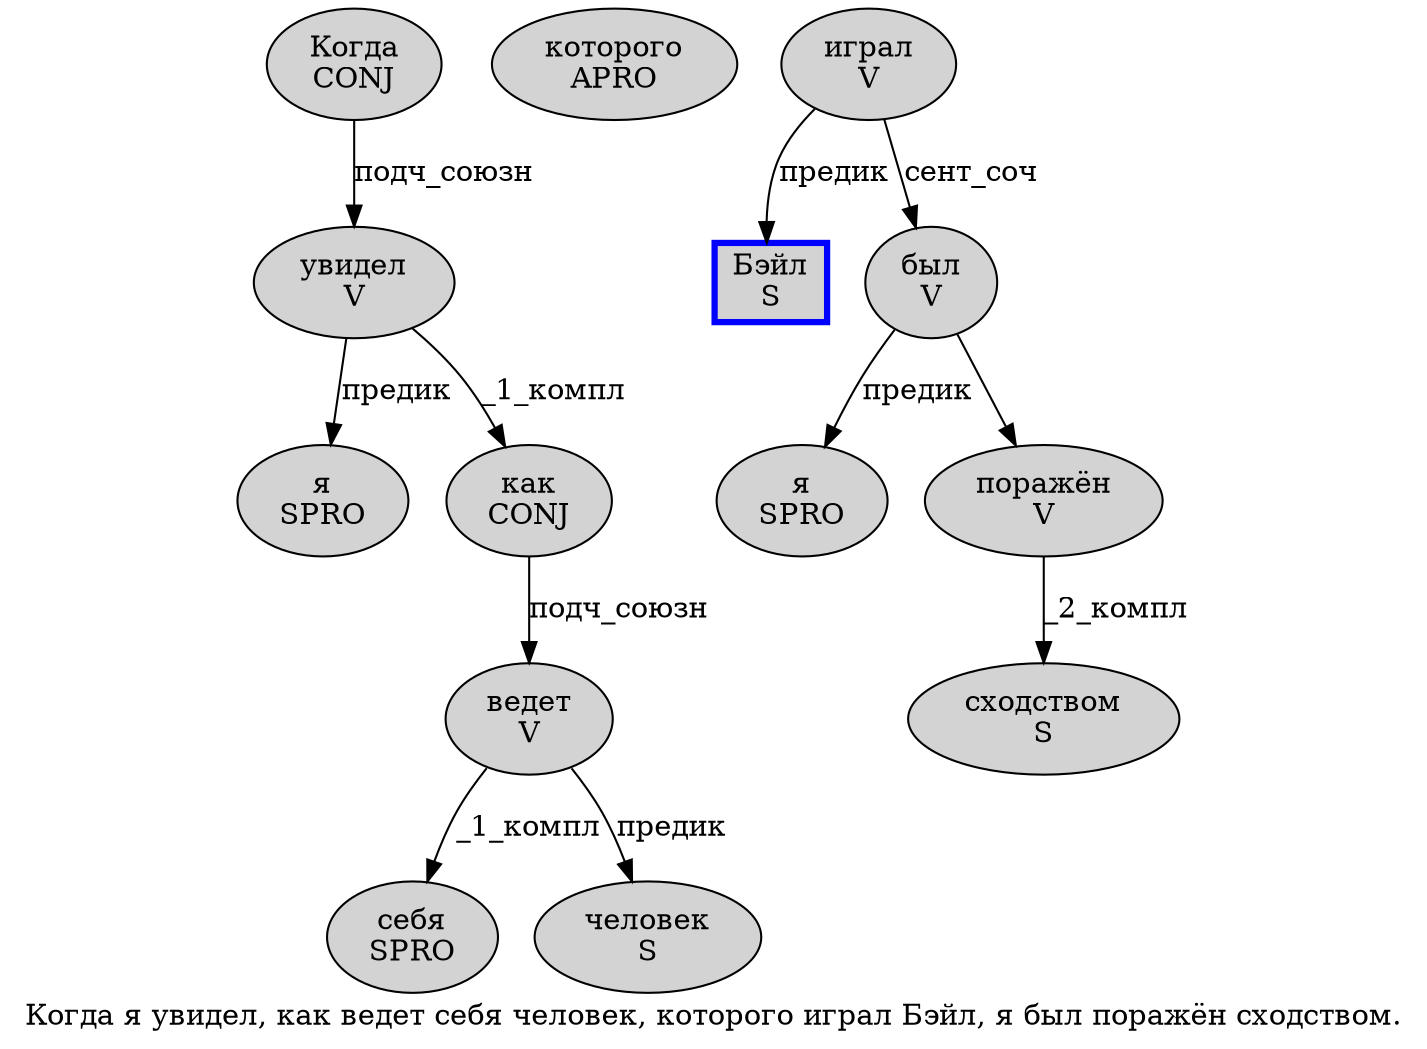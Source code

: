 digraph SENTENCE_3479 {
	graph [label="Когда я увидел, как ведет себя человек, которого играл Бэйл, я был поражён сходством."]
	node [style=filled]
		0 [label="Когда
CONJ" color="" fillcolor=lightgray penwidth=1 shape=ellipse]
		1 [label="я
SPRO" color="" fillcolor=lightgray penwidth=1 shape=ellipse]
		2 [label="увидел
V" color="" fillcolor=lightgray penwidth=1 shape=ellipse]
		4 [label="как
CONJ" color="" fillcolor=lightgray penwidth=1 shape=ellipse]
		5 [label="ведет
V" color="" fillcolor=lightgray penwidth=1 shape=ellipse]
		6 [label="себя
SPRO" color="" fillcolor=lightgray penwidth=1 shape=ellipse]
		7 [label="человек
S" color="" fillcolor=lightgray penwidth=1 shape=ellipse]
		9 [label="которого
APRO" color="" fillcolor=lightgray penwidth=1 shape=ellipse]
		10 [label="играл
V" color="" fillcolor=lightgray penwidth=1 shape=ellipse]
		11 [label="Бэйл
S" color=blue fillcolor=lightgray penwidth=3 shape=box]
		13 [label="я
SPRO" color="" fillcolor=lightgray penwidth=1 shape=ellipse]
		14 [label="был
V" color="" fillcolor=lightgray penwidth=1 shape=ellipse]
		15 [label="поражён
V" color="" fillcolor=lightgray penwidth=1 shape=ellipse]
		16 [label="сходством
S" color="" fillcolor=lightgray penwidth=1 shape=ellipse]
			4 -> 5 [label="подч_союзн"]
			0 -> 2 [label="подч_союзн"]
			10 -> 11 [label="предик"]
			10 -> 14 [label="сент_соч"]
			14 -> 13 [label="предик"]
			14 -> 15
			5 -> 6 [label="_1_компл"]
			5 -> 7 [label="предик"]
			2 -> 1 [label="предик"]
			2 -> 4 [label="_1_компл"]
			15 -> 16 [label="_2_компл"]
}